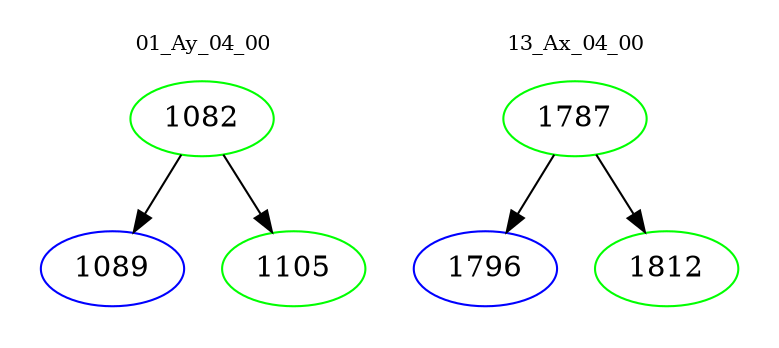 digraph{
subgraph cluster_0 {
color = white
label = "01_Ay_04_00";
fontsize=10;
T0_1082 [label="1082", color="green"]
T0_1082 -> T0_1089 [color="black"]
T0_1089 [label="1089", color="blue"]
T0_1082 -> T0_1105 [color="black"]
T0_1105 [label="1105", color="green"]
}
subgraph cluster_1 {
color = white
label = "13_Ax_04_00";
fontsize=10;
T1_1787 [label="1787", color="green"]
T1_1787 -> T1_1796 [color="black"]
T1_1796 [label="1796", color="blue"]
T1_1787 -> T1_1812 [color="black"]
T1_1812 [label="1812", color="green"]
}
}
